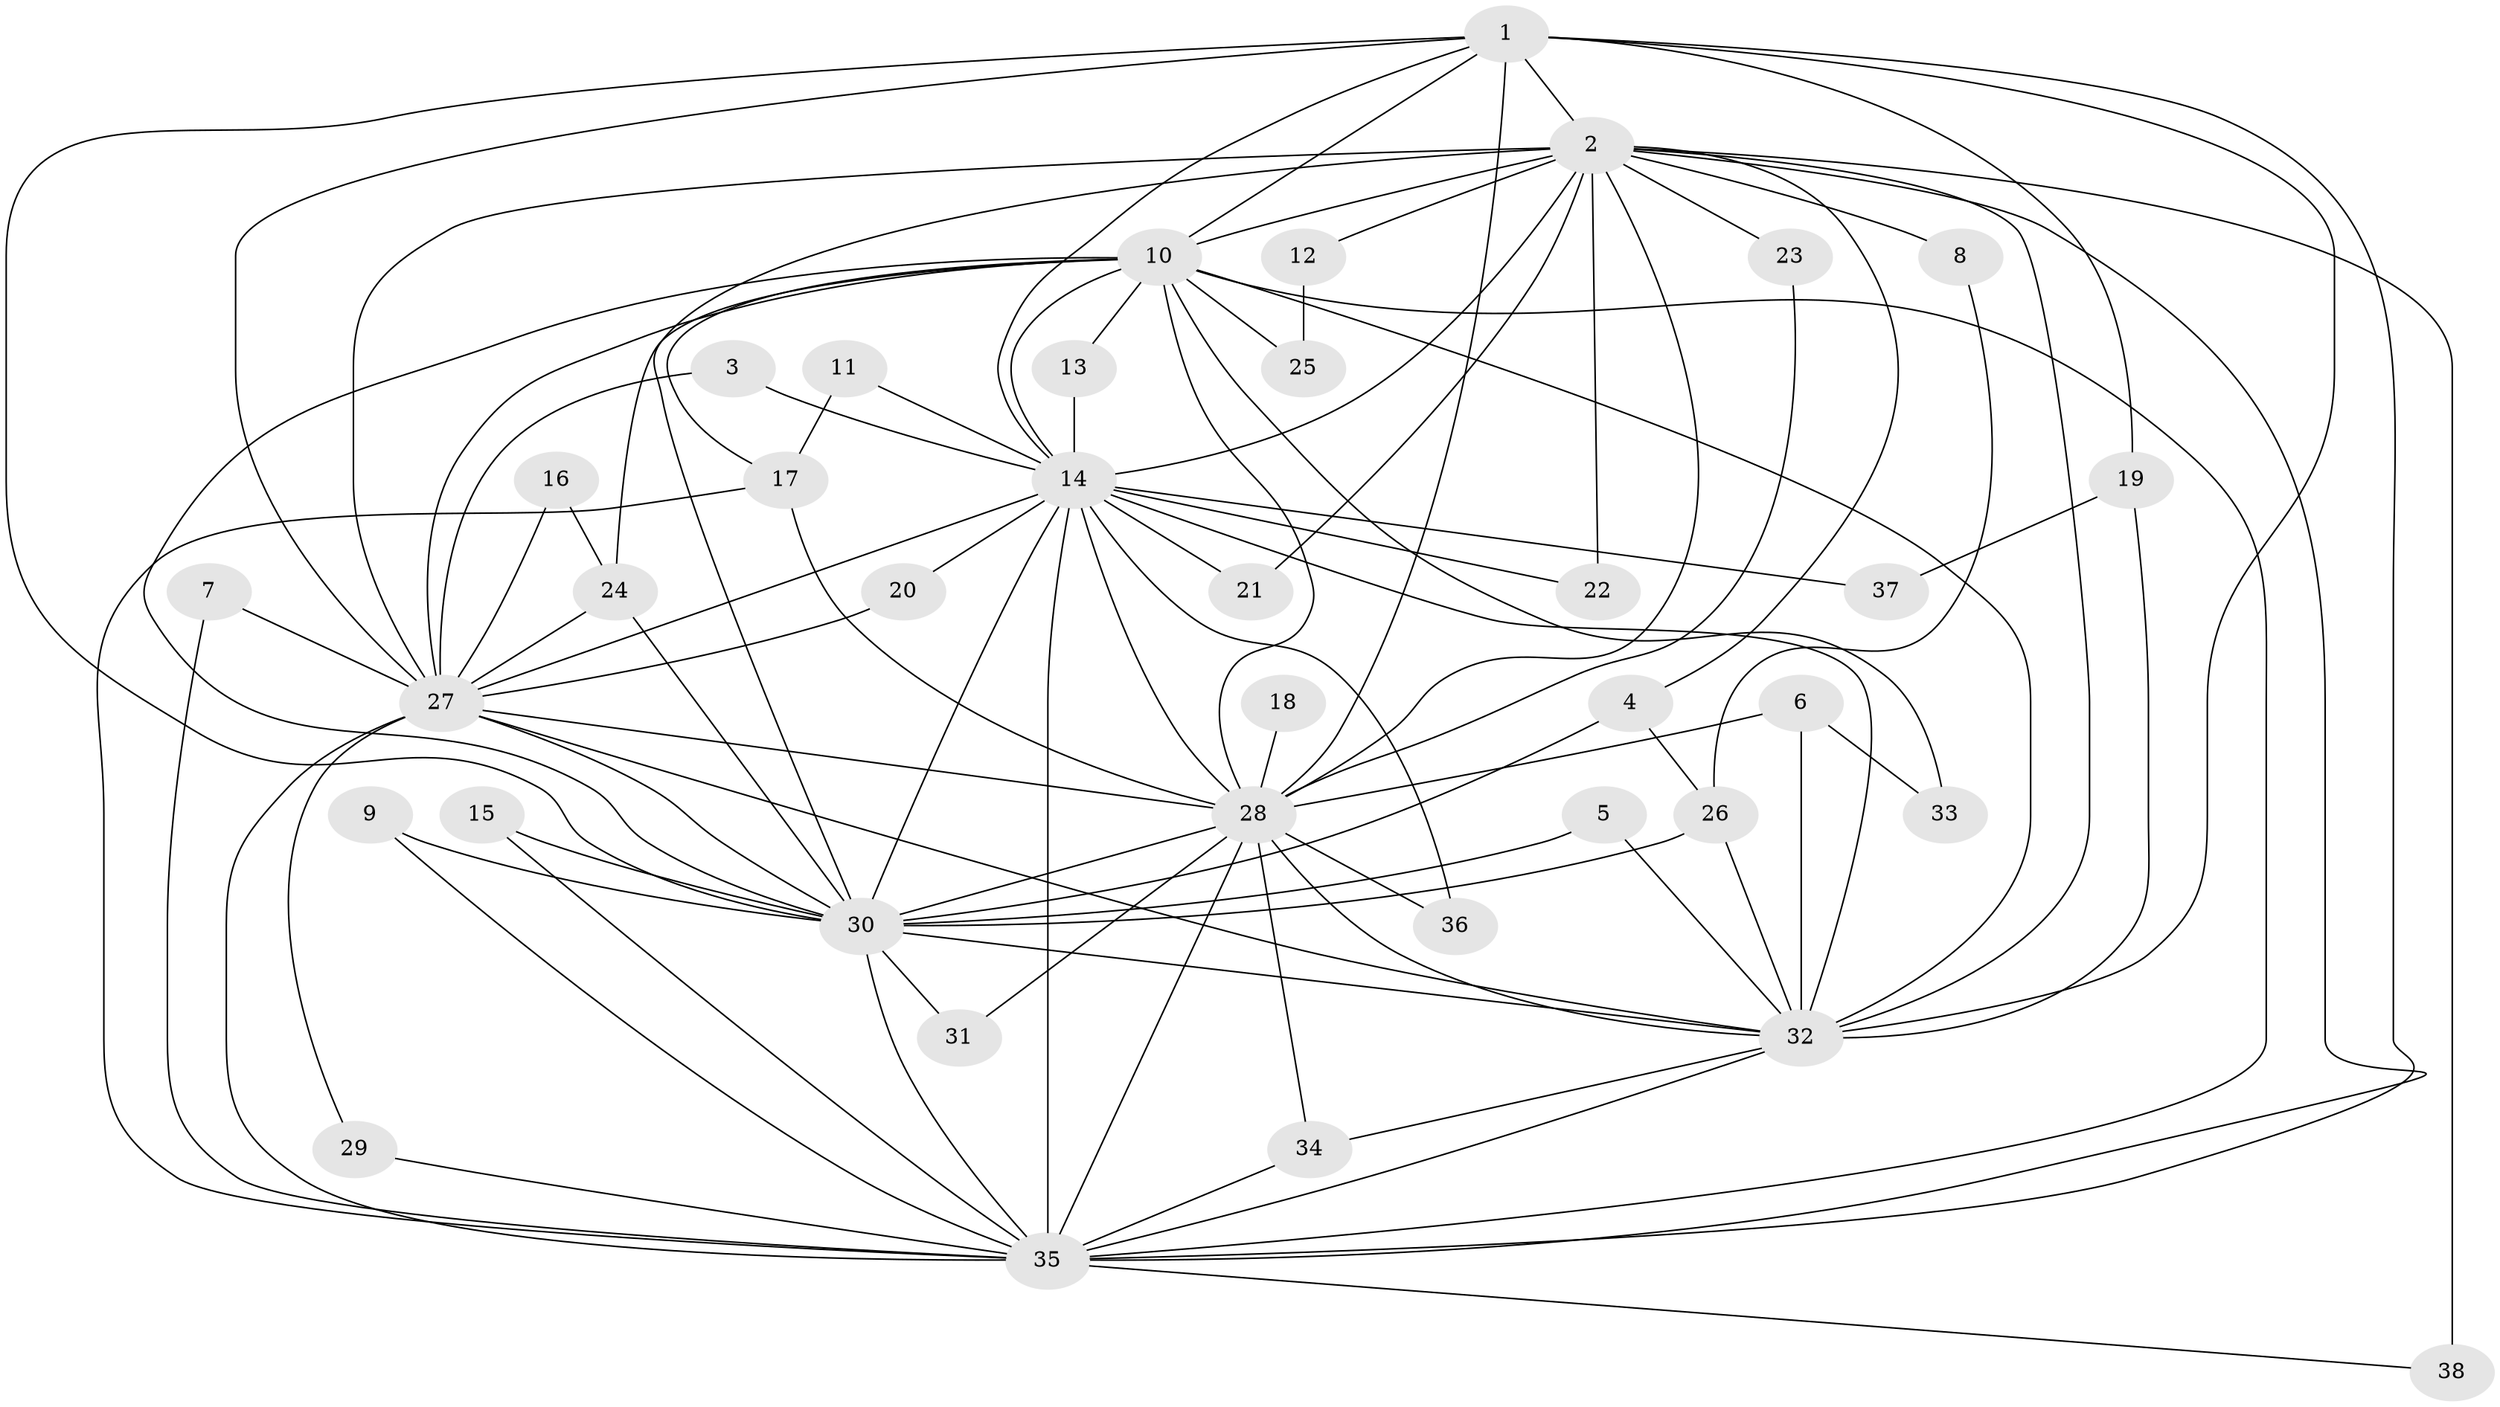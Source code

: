 // original degree distribution, {13: 0.018867924528301886, 17: 0.018867924528301886, 15: 0.03773584905660377, 16: 0.03773584905660377, 19: 0.018867924528301886, 18: 0.018867924528301886, 22: 0.018867924528301886, 11: 0.018867924528301886, 2: 0.6037735849056604, 4: 0.05660377358490566, 3: 0.1509433962264151}
// Generated by graph-tools (version 1.1) at 2025/36/03/04/25 23:36:14]
// undirected, 38 vertices, 96 edges
graph export_dot {
  node [color=gray90,style=filled];
  1;
  2;
  3;
  4;
  5;
  6;
  7;
  8;
  9;
  10;
  11;
  12;
  13;
  14;
  15;
  16;
  17;
  18;
  19;
  20;
  21;
  22;
  23;
  24;
  25;
  26;
  27;
  28;
  29;
  30;
  31;
  32;
  33;
  34;
  35;
  36;
  37;
  38;
  1 -- 2 [weight=2.0];
  1 -- 10 [weight=1.0];
  1 -- 14 [weight=1.0];
  1 -- 19 [weight=1.0];
  1 -- 27 [weight=2.0];
  1 -- 28 [weight=1.0];
  1 -- 30 [weight=2.0];
  1 -- 32 [weight=2.0];
  1 -- 35 [weight=1.0];
  2 -- 4 [weight=1.0];
  2 -- 8 [weight=1.0];
  2 -- 10 [weight=2.0];
  2 -- 12 [weight=2.0];
  2 -- 14 [weight=2.0];
  2 -- 21 [weight=1.0];
  2 -- 22 [weight=1.0];
  2 -- 23 [weight=1.0];
  2 -- 27 [weight=2.0];
  2 -- 28 [weight=2.0];
  2 -- 30 [weight=2.0];
  2 -- 32 [weight=2.0];
  2 -- 35 [weight=2.0];
  2 -- 38 [weight=2.0];
  3 -- 14 [weight=1.0];
  3 -- 27 [weight=1.0];
  4 -- 26 [weight=1.0];
  4 -- 30 [weight=1.0];
  5 -- 30 [weight=1.0];
  5 -- 32 [weight=1.0];
  6 -- 28 [weight=1.0];
  6 -- 32 [weight=1.0];
  6 -- 33 [weight=1.0];
  7 -- 27 [weight=1.0];
  7 -- 35 [weight=1.0];
  8 -- 26 [weight=1.0];
  9 -- 30 [weight=2.0];
  9 -- 35 [weight=1.0];
  10 -- 13 [weight=1.0];
  10 -- 14 [weight=2.0];
  10 -- 17 [weight=1.0];
  10 -- 24 [weight=1.0];
  10 -- 25 [weight=1.0];
  10 -- 27 [weight=1.0];
  10 -- 28 [weight=1.0];
  10 -- 30 [weight=1.0];
  10 -- 32 [weight=1.0];
  10 -- 33 [weight=1.0];
  10 -- 35 [weight=1.0];
  11 -- 14 [weight=1.0];
  11 -- 17 [weight=1.0];
  12 -- 25 [weight=1.0];
  13 -- 14 [weight=1.0];
  14 -- 20 [weight=1.0];
  14 -- 21 [weight=1.0];
  14 -- 22 [weight=1.0];
  14 -- 27 [weight=1.0];
  14 -- 28 [weight=3.0];
  14 -- 30 [weight=1.0];
  14 -- 32 [weight=1.0];
  14 -- 35 [weight=2.0];
  14 -- 36 [weight=1.0];
  14 -- 37 [weight=1.0];
  15 -- 30 [weight=1.0];
  15 -- 35 [weight=1.0];
  16 -- 24 [weight=1.0];
  16 -- 27 [weight=1.0];
  17 -- 28 [weight=1.0];
  17 -- 35 [weight=1.0];
  18 -- 28 [weight=1.0];
  19 -- 32 [weight=1.0];
  19 -- 37 [weight=1.0];
  20 -- 27 [weight=1.0];
  23 -- 28 [weight=1.0];
  24 -- 27 [weight=1.0];
  24 -- 30 [weight=1.0];
  26 -- 30 [weight=1.0];
  26 -- 32 [weight=1.0];
  27 -- 28 [weight=1.0];
  27 -- 29 [weight=1.0];
  27 -- 30 [weight=1.0];
  27 -- 32 [weight=1.0];
  27 -- 35 [weight=1.0];
  28 -- 30 [weight=1.0];
  28 -- 31 [weight=1.0];
  28 -- 32 [weight=1.0];
  28 -- 34 [weight=1.0];
  28 -- 35 [weight=1.0];
  28 -- 36 [weight=1.0];
  29 -- 35 [weight=1.0];
  30 -- 31 [weight=1.0];
  30 -- 32 [weight=1.0];
  30 -- 35 [weight=1.0];
  32 -- 34 [weight=1.0];
  32 -- 35 [weight=1.0];
  34 -- 35 [weight=1.0];
  35 -- 38 [weight=1.0];
}
